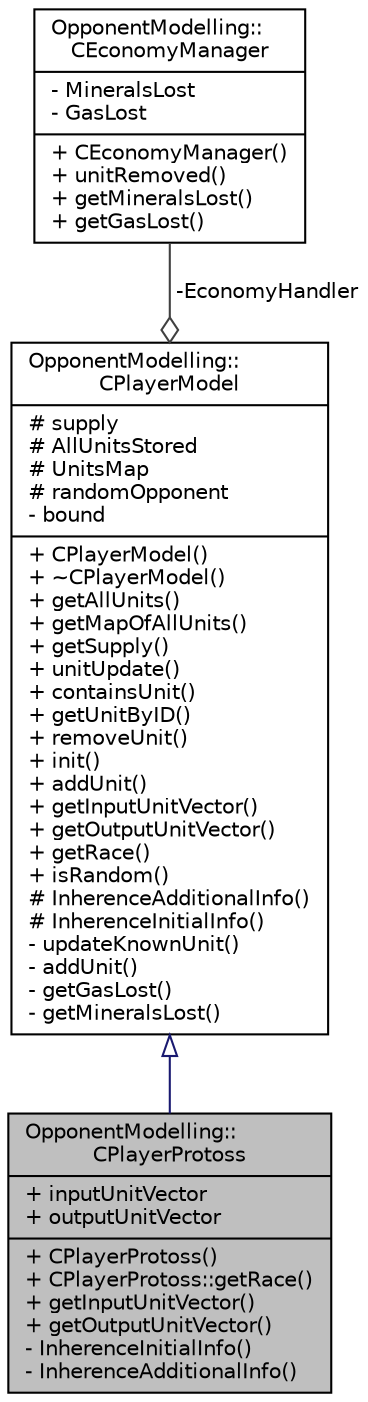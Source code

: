 digraph "OpponentModelling::CPlayerProtoss"
{
  edge [fontname="Helvetica",fontsize="10",labelfontname="Helvetica",labelfontsize="10"];
  node [fontname="Helvetica",fontsize="10",shape=record];
  Node2 [label="{OpponentModelling::\lCPlayerProtoss\n|+ inputUnitVector\l+ outputUnitVector\l|+ CPlayerProtoss()\l+ CPlayerProtoss::getRace()\l+ getInputUnitVector()\l+ getOutputUnitVector()\l- InherenceInitialInfo()\l- InherenceAdditionalInfo()\l}",height=0.2,width=0.4,color="black", fillcolor="grey75", style="filled", fontcolor="black"];
  Node3 -> Node2 [dir="back",color="midnightblue",fontsize="10",style="solid",arrowtail="onormal",fontname="Helvetica"];
  Node3 [label="{OpponentModelling::\lCPlayerModel\n|# supply\l# AllUnitsStored\l# UnitsMap\l# randomOpponent\l- bound\l|+ CPlayerModel()\l+ ~CPlayerModel()\l+ getAllUnits()\l+ getMapOfAllUnits()\l+ getSupply()\l+ unitUpdate()\l+ containsUnit()\l+ getUnitByID()\l+ removeUnit()\l+ init()\l+ addUnit()\l+ getInputUnitVector()\l+ getOutputUnitVector()\l+ getRace()\l+ isRandom()\l# InherenceAdditionalInfo()\l# InherenceInitialInfo()\l- updateKnownUnit()\l- addUnit()\l- getGasLost()\l- getMineralsLost()\l}",height=0.2,width=0.4,color="black", fillcolor="white", style="filled",URL="$classOpponentModelling_1_1CPlayerModel.html",tooltip="Superclass that models the opponent. This class stores the information about his economy and all unit..."];
  Node4 -> Node3 [color="grey25",fontsize="10",style="solid",label=" -EconomyHandler" ,arrowhead="odiamond",fontname="Helvetica"];
  Node4 [label="{OpponentModelling::\lCEconomyManager\n|- MineralsLost\l- GasLost\l|+ CEconomyManager()\l+ unitRemoved()\l+ getMineralsLost()\l+ getGasLost()\l}",height=0.2,width=0.4,color="black", fillcolor="white", style="filled",URL="$classOpponentModelling_1_1CEconomyManager.html",tooltip="Class representing economy situation of our opponent. "];
}
